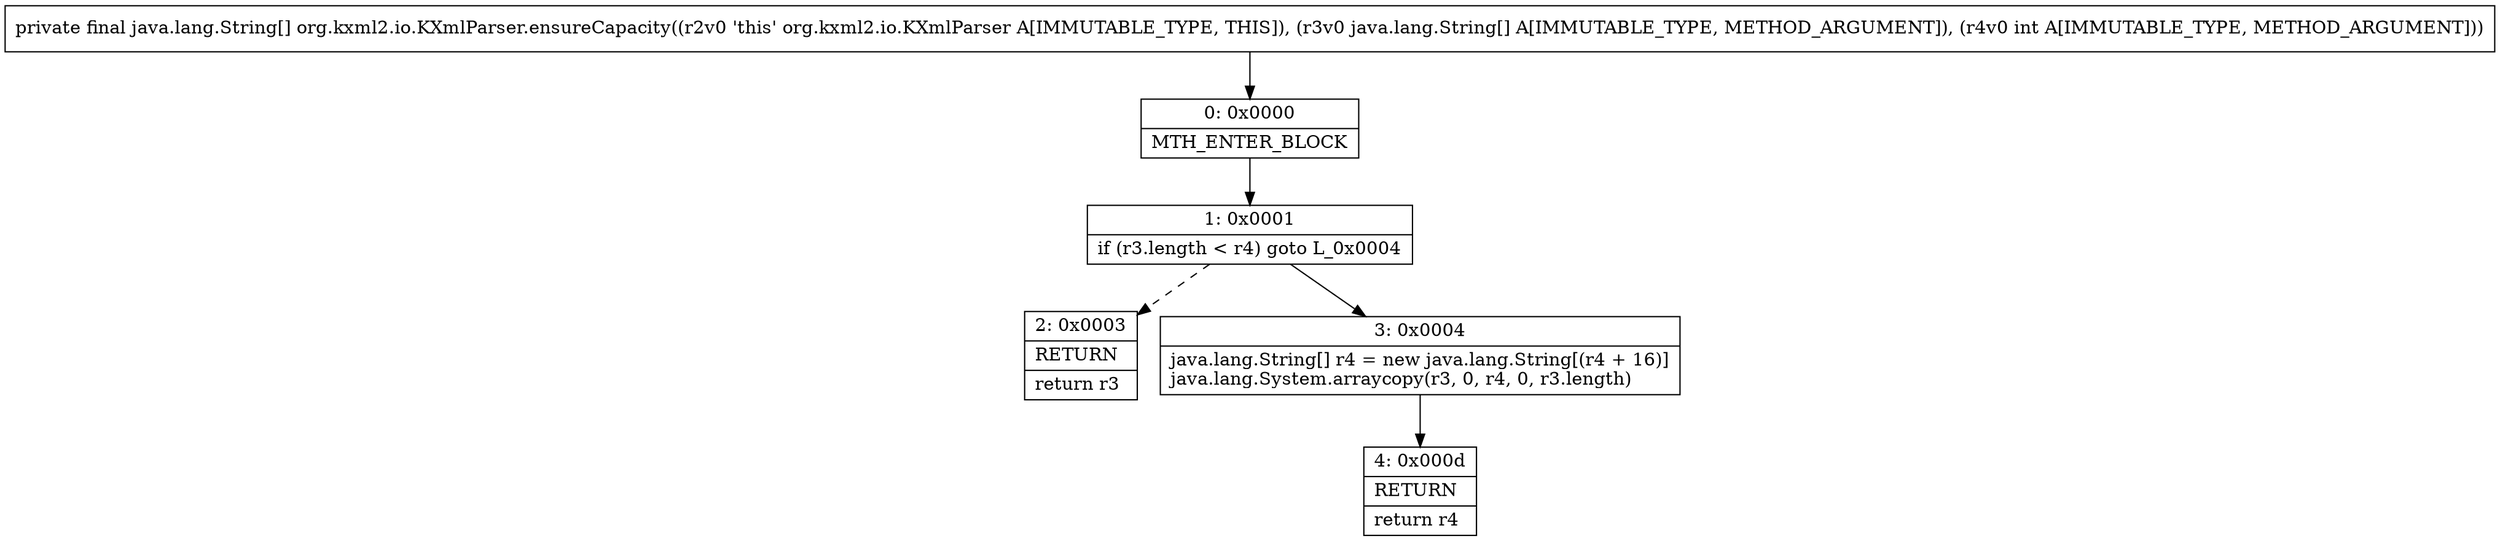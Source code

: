 digraph "CFG fororg.kxml2.io.KXmlParser.ensureCapacity([Ljava\/lang\/String;I)[Ljava\/lang\/String;" {
Node_0 [shape=record,label="{0\:\ 0x0000|MTH_ENTER_BLOCK\l}"];
Node_1 [shape=record,label="{1\:\ 0x0001|if (r3.length \< r4) goto L_0x0004\l}"];
Node_2 [shape=record,label="{2\:\ 0x0003|RETURN\l|return r3\l}"];
Node_3 [shape=record,label="{3\:\ 0x0004|java.lang.String[] r4 = new java.lang.String[(r4 + 16)]\ljava.lang.System.arraycopy(r3, 0, r4, 0, r3.length)\l}"];
Node_4 [shape=record,label="{4\:\ 0x000d|RETURN\l|return r4\l}"];
MethodNode[shape=record,label="{private final java.lang.String[] org.kxml2.io.KXmlParser.ensureCapacity((r2v0 'this' org.kxml2.io.KXmlParser A[IMMUTABLE_TYPE, THIS]), (r3v0 java.lang.String[] A[IMMUTABLE_TYPE, METHOD_ARGUMENT]), (r4v0 int A[IMMUTABLE_TYPE, METHOD_ARGUMENT])) }"];
MethodNode -> Node_0;
Node_0 -> Node_1;
Node_1 -> Node_2[style=dashed];
Node_1 -> Node_3;
Node_3 -> Node_4;
}

